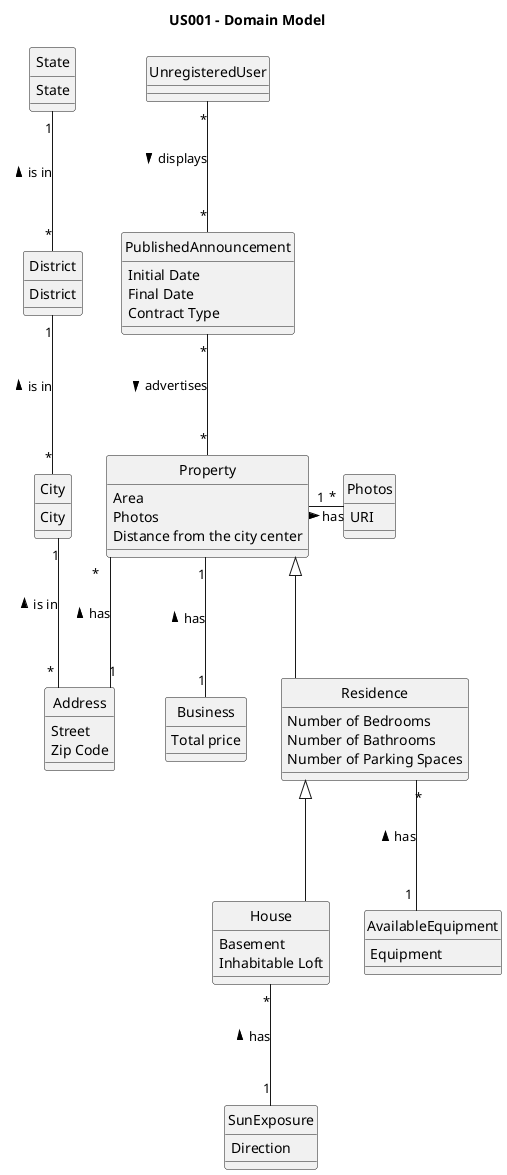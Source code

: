 @startuml

title US001 - Domain Model

skinparam groupInheritance 2
skinparam monochrome true
skinparam linetype ortho
hide circle



class UnregisteredUser {
}

class PublishedAnnouncement {
Initial Date
Final Date
Contract Type
}

class Property {
Area
Photos
Distance from the city center
}

class Photos {
URI
}

class Business {
Total price
}


class Residence {
Number of Bedrooms
Number of Bathrooms
Number of Parking Spaces
 }


class House {
Basement
Inhabitable Loft
}


class SunExposure {
Direction
}


class State {
State
}

class District {
District
}

class City {
City
}

class Address {
Street
Zip Code
}

class AvailableEquipment {
Equipment
}



UnregisteredUser "*" --- "*" PublishedAnnouncement: displays >
PublishedAnnouncement "*" --- "*" Property: advertises >

Property <|--- Residence
Property "*" --- "1" Address : has <
Property "1" --- "1" Business : has <
Property "1" - "*" Photos : has >

Residence "*" --- "1" AvailableEquipment : has <
Residence <|--- House

House "*" --- "1" SunExposure : has <

State "1" --- "*" District : is in <
District "1" --- "*" City : is in <
City "1" --- "*" Address : is in <

@enduml